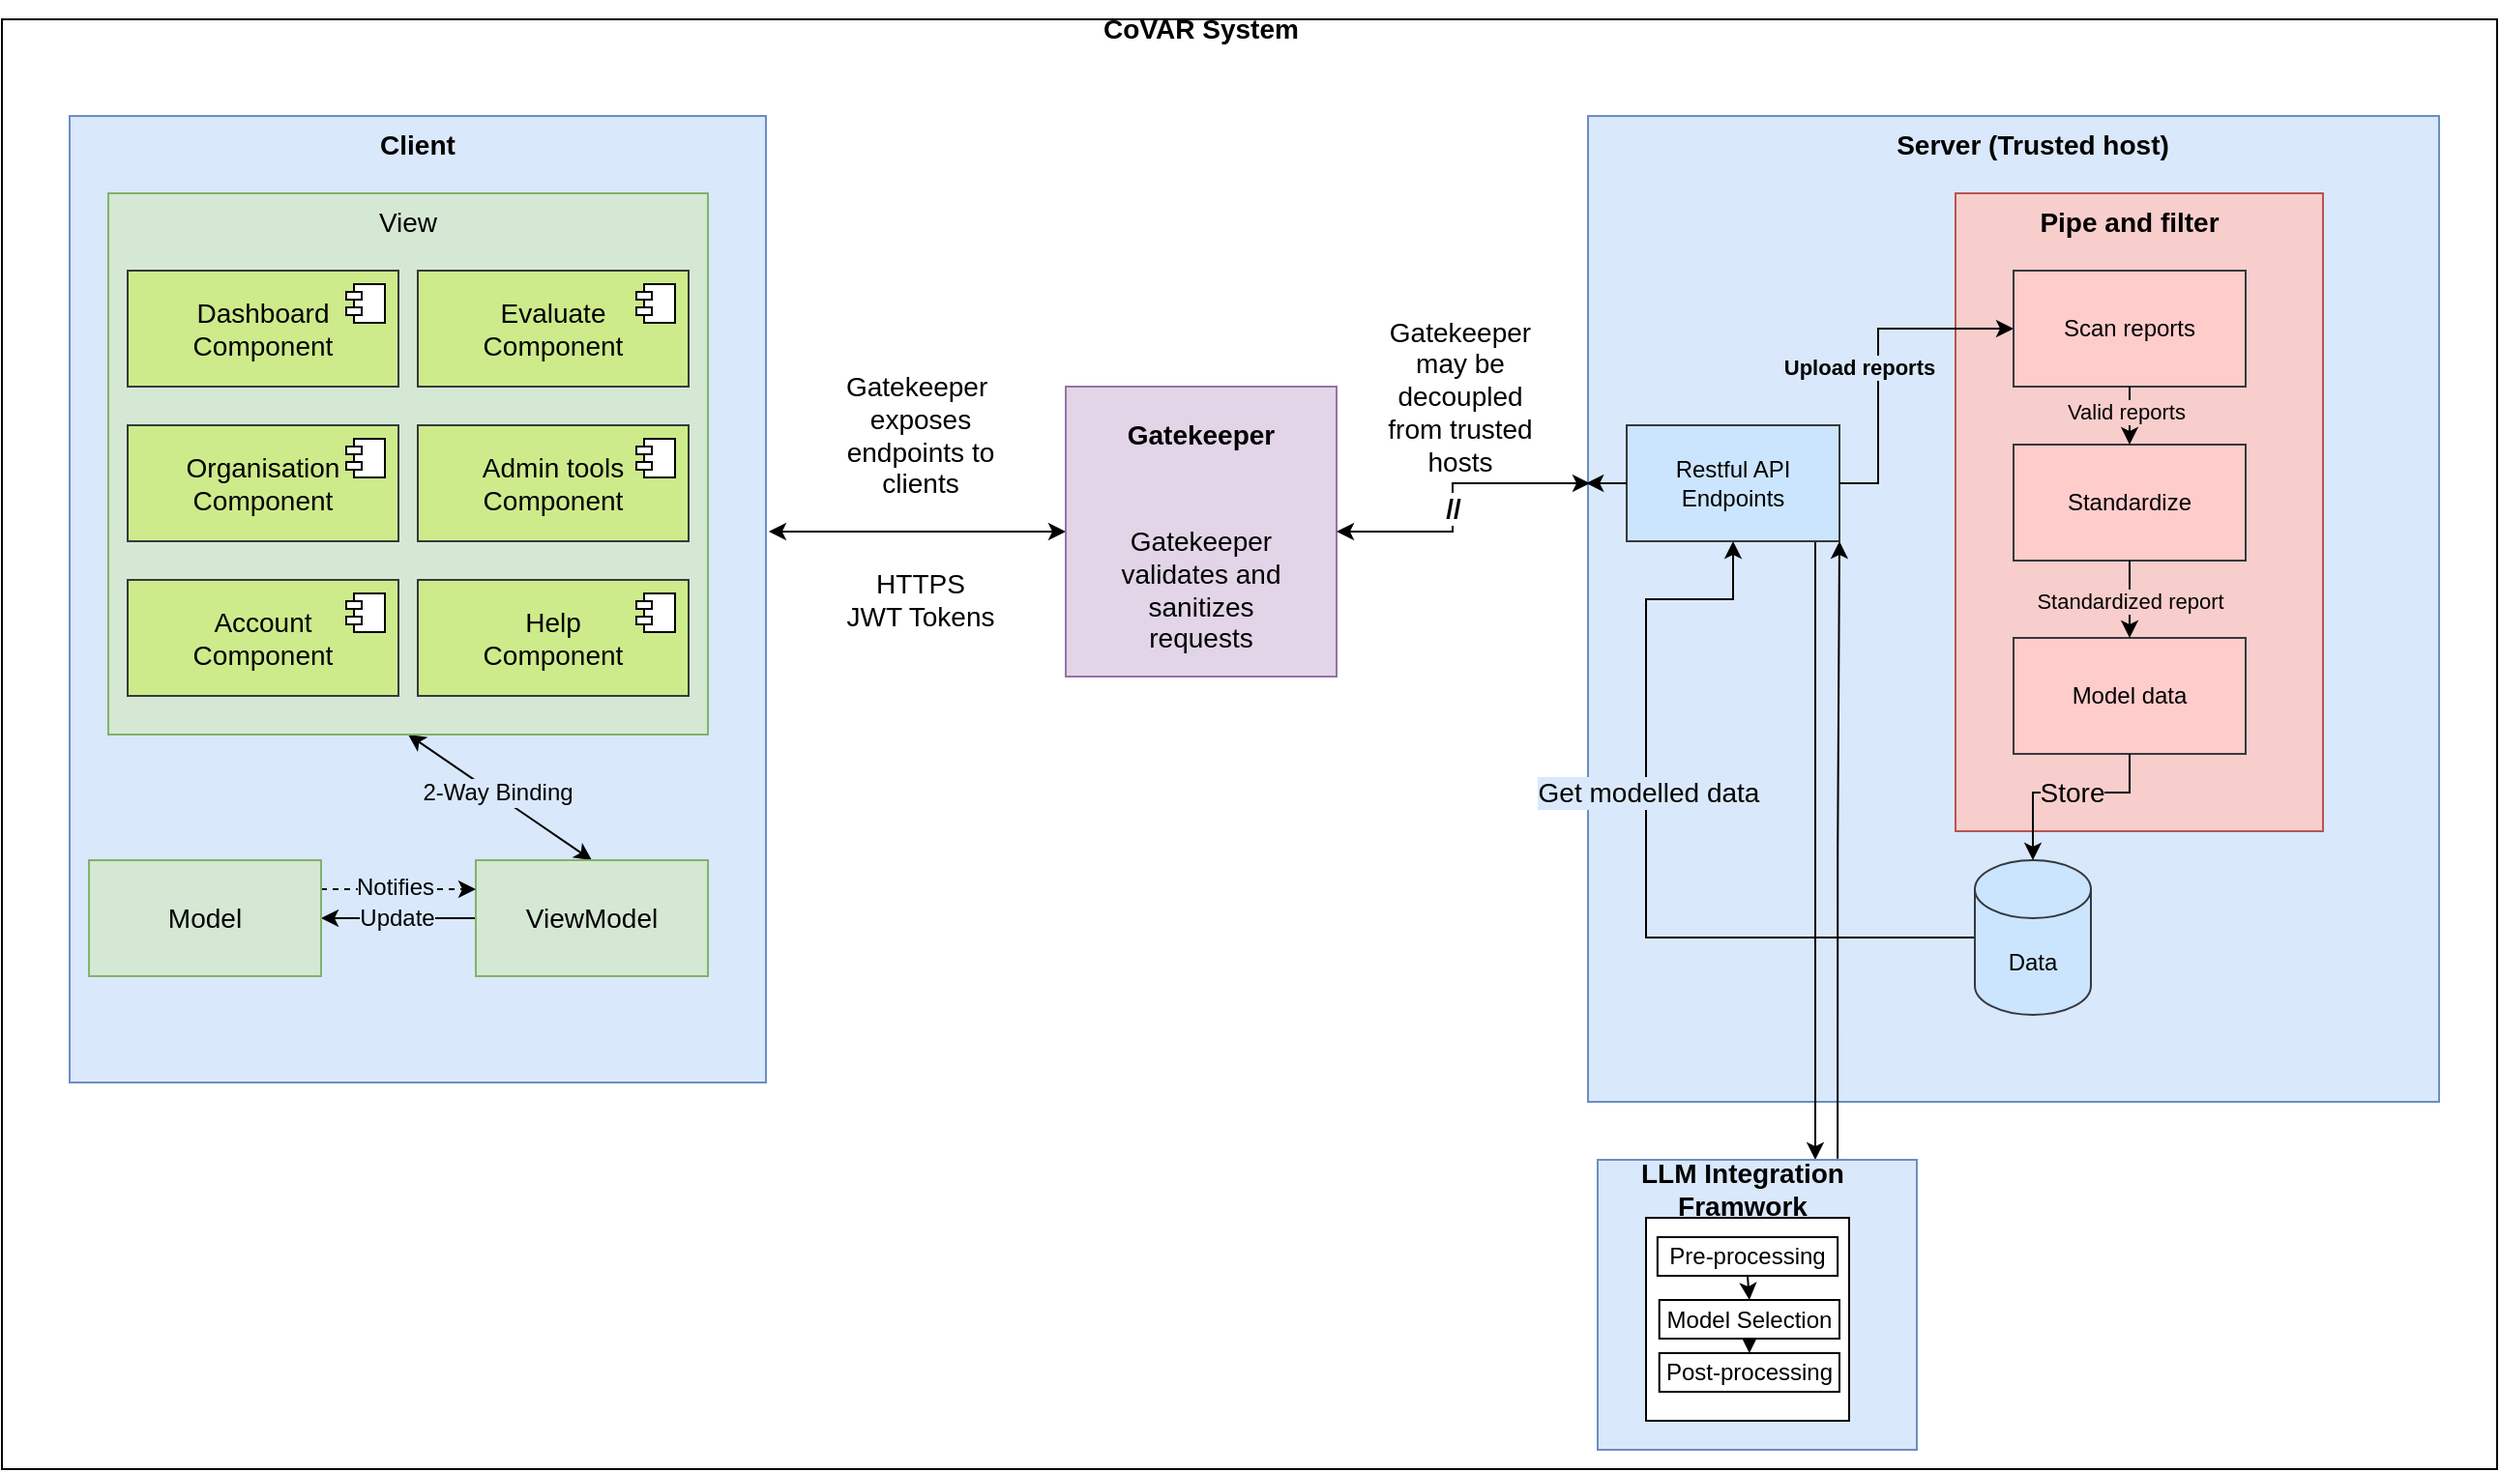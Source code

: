 <mxfile version="24.7.16">
  <diagram name="Page-1" id="JkGz3EWr7mH9SGlrHtyQ">
    <mxGraphModel dx="2138" dy="713" grid="1" gridSize="10" guides="1" tooltips="1" connect="1" arrows="1" fold="1" page="1" pageScale="1" pageWidth="827" pageHeight="1169" math="0" shadow="0">
      <root>
        <mxCell id="0" />
        <mxCell id="1" parent="0" />
        <mxCell id="hBgB5WNWqoKUX2ORy7uX-1" value="" style="rounded=0;whiteSpace=wrap;html=1;" parent="1" vertex="1">
          <mxGeometry x="-340" y="100" width="1290" height="750" as="geometry" />
        </mxCell>
        <mxCell id="hBgB5WNWqoKUX2ORy7uX-6" style="edgeStyle=orthogonalEdgeStyle;rounded=0;orthogonalLoop=1;jettySize=auto;html=1;exitX=1.004;exitY=0.43;exitDx=0;exitDy=0;entryX=0;entryY=0.5;entryDx=0;entryDy=0;startArrow=classic;startFill=1;exitPerimeter=0;" parent="1" source="hBgB5WNWqoKUX2ORy7uX-2" target="hBgB5WNWqoKUX2ORy7uX-5" edge="1">
          <mxGeometry relative="1" as="geometry" />
        </mxCell>
        <mxCell id="hBgB5WNWqoKUX2ORy7uX-2" value="" style="rounded=0;whiteSpace=wrap;html=1;fillColor=#dae8fc;strokeColor=#6c8ebf;" parent="1" vertex="1">
          <mxGeometry x="-305" y="150" width="360" height="500" as="geometry" />
        </mxCell>
        <mxCell id="hBgB5WNWqoKUX2ORy7uX-3" value="" style="rounded=0;whiteSpace=wrap;html=1;fillColor=#dae8fc;strokeColor=#6c8ebf;" parent="1" vertex="1">
          <mxGeometry x="480" y="150" width="440" height="510" as="geometry" />
        </mxCell>
        <mxCell id="hBgB5WNWqoKUX2ORy7uX-4" value="&lt;font style=&quot;font-size: 14px;&quot;&gt;&lt;b&gt;Server (Trusted host)&lt;/b&gt;&lt;/font&gt;" style="text;html=1;align=center;verticalAlign=middle;whiteSpace=wrap;rounded=0;" parent="1" vertex="1">
          <mxGeometry x="635" y="150" width="150" height="30" as="geometry" />
        </mxCell>
        <mxCell id="hBgB5WNWqoKUX2ORy7uX-5" value="" style="rounded=0;whiteSpace=wrap;html=1;fillColor=#e1d5e7;strokeColor=#9673a6;" parent="1" vertex="1">
          <mxGeometry x="210" y="290" width="140" height="150" as="geometry" />
        </mxCell>
        <mxCell id="hBgB5WNWqoKUX2ORy7uX-7" style="edgeStyle=orthogonalEdgeStyle;rounded=0;orthogonalLoop=1;jettySize=auto;html=1;exitX=1;exitY=0.5;exitDx=0;exitDy=0;startArrow=classic;startFill=1;" parent="1" source="hBgB5WNWqoKUX2ORy7uX-5" edge="1">
          <mxGeometry relative="1" as="geometry">
            <mxPoint x="481" y="340" as="targetPoint" />
            <Array as="points">
              <mxPoint x="410" y="365" />
              <mxPoint x="410" y="340" />
            </Array>
          </mxGeometry>
        </mxCell>
        <mxCell id="hBgB5WNWqoKUX2ORy7uX-11" value="&lt;font style=&quot;font-size: 14px;&quot;&gt;&lt;b&gt;//&lt;/b&gt;&lt;/font&gt;" style="edgeLabel;html=1;align=center;verticalAlign=middle;resizable=0;points=[];" parent="hBgB5WNWqoKUX2ORy7uX-7" vertex="1" connectable="0">
          <mxGeometry x="-0.069" relative="1" as="geometry">
            <mxPoint as="offset" />
          </mxGeometry>
        </mxCell>
        <mxCell id="hBgB5WNWqoKUX2ORy7uX-25" style="edgeStyle=orthogonalEdgeStyle;rounded=0;orthogonalLoop=1;jettySize=auto;html=1;exitX=0;exitY=0.5;exitDx=0;exitDy=0;exitPerimeter=0;entryX=0.5;entryY=1;entryDx=0;entryDy=0;" parent="1" source="hBgB5WNWqoKUX2ORy7uX-8" target="hBgB5WNWqoKUX2ORy7uX-12" edge="1">
          <mxGeometry relative="1" as="geometry">
            <Array as="points">
              <mxPoint x="510" y="575" />
              <mxPoint x="510" y="400" />
              <mxPoint x="555" y="400" />
            </Array>
          </mxGeometry>
        </mxCell>
        <mxCell id="hBgB5WNWqoKUX2ORy7uX-27" value="&lt;font style=&quot;font-size: 14px;&quot;&gt;Get modelled data&lt;/font&gt;" style="edgeLabel;html=1;align=center;verticalAlign=middle;resizable=0;points=[];labelBackgroundColor=#DAE8FC;" parent="hBgB5WNWqoKUX2ORy7uX-25" vertex="1" connectable="0">
          <mxGeometry x="0.17" y="-1" relative="1" as="geometry">
            <mxPoint as="offset" />
          </mxGeometry>
        </mxCell>
        <mxCell id="hBgB5WNWqoKUX2ORy7uX-8" value="Data" style="shape=cylinder3;whiteSpace=wrap;html=1;boundedLbl=1;backgroundOutline=1;size=15;fillColor=#cce5ff;strokeColor=#36393d;" parent="1" vertex="1">
          <mxGeometry x="680" y="535" width="60" height="80" as="geometry" />
        </mxCell>
        <mxCell id="hBgB5WNWqoKUX2ORy7uX-9" value="&lt;font style=&quot;font-size: 14px;&quot;&gt;Gatekeeper&amp;nbsp; exposes endpoints to clients&lt;/font&gt;" style="text;html=1;align=center;verticalAlign=middle;whiteSpace=wrap;rounded=0;" parent="1" vertex="1">
          <mxGeometry x="100" y="280" width="70" height="70" as="geometry" />
        </mxCell>
        <mxCell id="nk0LlLLgW_3of-dsKoJF-34" style="edgeStyle=orthogonalEdgeStyle;rounded=0;orthogonalLoop=1;jettySize=auto;html=1;exitX=0.75;exitY=1;exitDx=0;exitDy=0;entryX=0.75;entryY=0;entryDx=0;entryDy=0;" edge="1" parent="1" source="hBgB5WNWqoKUX2ORy7uX-12" target="nk0LlLLgW_3of-dsKoJF-3">
          <mxGeometry relative="1" as="geometry">
            <Array as="points">
              <mxPoint x="597" y="370" />
            </Array>
          </mxGeometry>
        </mxCell>
        <mxCell id="hBgB5WNWqoKUX2ORy7uX-12" value="Restful API Endpoints" style="rounded=0;whiteSpace=wrap;html=1;fillColor=#cce5ff;strokeColor=#36393d;" parent="1" vertex="1">
          <mxGeometry x="500" y="310" width="110" height="60" as="geometry" />
        </mxCell>
        <mxCell id="hBgB5WNWqoKUX2ORy7uX-21" value="&lt;font style=&quot;font-size: 14px;&quot;&gt;Gatekeeper may be decoupled from trusted hosts&lt;/font&gt;" style="text;html=1;align=center;verticalAlign=middle;whiteSpace=wrap;rounded=0;" parent="1" vertex="1">
          <mxGeometry x="374" y="260" width="80" height="70" as="geometry" />
        </mxCell>
        <mxCell id="hBgB5WNWqoKUX2ORy7uX-22" value="&lt;font style=&quot;font-size: 14px;&quot;&gt;HTTPS&lt;/font&gt;&lt;div&gt;&lt;font style=&quot;font-size: 14px;&quot;&gt;JWT Tokens&lt;/font&gt;&lt;/div&gt;" style="text;html=1;align=center;verticalAlign=middle;whiteSpace=wrap;rounded=0;" parent="1" vertex="1">
          <mxGeometry x="90" y="370" width="90" height="60" as="geometry" />
        </mxCell>
        <mxCell id="hBgB5WNWqoKUX2ORy7uX-23" value="" style="rounded=0;whiteSpace=wrap;html=1;fillColor=#F8CECC;strokeColor=#b85450;" parent="1" vertex="1">
          <mxGeometry x="670" y="190" width="190" height="330" as="geometry" />
        </mxCell>
        <mxCell id="hBgB5WNWqoKUX2ORy7uX-16" style="edgeStyle=orthogonalEdgeStyle;rounded=0;orthogonalLoop=1;jettySize=auto;html=1;exitX=1;exitY=0.5;exitDx=0;exitDy=0;entryX=0;entryY=0.5;entryDx=0;entryDy=0;startArrow=none;startFill=0;" parent="1" source="hBgB5WNWqoKUX2ORy7uX-12" target="hBgB5WNWqoKUX2ORy7uX-13" edge="1">
          <mxGeometry relative="1" as="geometry">
            <Array as="points">
              <mxPoint x="630" y="340" />
              <mxPoint x="630" y="260" />
            </Array>
          </mxGeometry>
        </mxCell>
        <mxCell id="hBgB5WNWqoKUX2ORy7uX-28" value="&lt;b&gt;Upload reports&lt;/b&gt;" style="edgeLabel;html=1;align=center;verticalAlign=middle;resizable=0;points=[];labelBackgroundColor=#DAE8FC;" parent="hBgB5WNWqoKUX2ORy7uX-16" vertex="1" connectable="0">
          <mxGeometry x="-0.176" y="-1" relative="1" as="geometry">
            <mxPoint x="-11" y="-10" as="offset" />
          </mxGeometry>
        </mxCell>
        <mxCell id="hBgB5WNWqoKUX2ORy7uX-13" value="Scan reports" style="rounded=0;whiteSpace=wrap;html=1;fillColor=#ffcccc;strokeColor=#36393d;" parent="1" vertex="1">
          <mxGeometry x="700" y="230" width="120" height="60" as="geometry" />
        </mxCell>
        <mxCell id="hBgB5WNWqoKUX2ORy7uX-14" value="Standardize" style="rounded=0;whiteSpace=wrap;html=1;fillColor=#ffcccc;strokeColor=#36393d;" parent="1" vertex="1">
          <mxGeometry x="700" y="320" width="120" height="60" as="geometry" />
        </mxCell>
        <mxCell id="hBgB5WNWqoKUX2ORy7uX-15" value="Model data" style="rounded=0;whiteSpace=wrap;html=1;fillColor=#ffcccc;strokeColor=#36393d;" parent="1" vertex="1">
          <mxGeometry x="700" y="420" width="120" height="60" as="geometry" />
        </mxCell>
        <mxCell id="hBgB5WNWqoKUX2ORy7uX-19" style="edgeStyle=orthogonalEdgeStyle;rounded=0;orthogonalLoop=1;jettySize=auto;html=1;exitX=0.5;exitY=1;exitDx=0;exitDy=0;entryX=0.5;entryY=0;entryDx=0;entryDy=0;entryPerimeter=0;" parent="1" source="hBgB5WNWqoKUX2ORy7uX-15" target="hBgB5WNWqoKUX2ORy7uX-8" edge="1">
          <mxGeometry relative="1" as="geometry">
            <Array as="points">
              <mxPoint x="760" y="500" />
              <mxPoint x="710" y="500" />
            </Array>
          </mxGeometry>
        </mxCell>
        <mxCell id="hBgB5WNWqoKUX2ORy7uX-20" value="&lt;font style=&quot;font-size: 14px;&quot;&gt;Store&lt;/font&gt;" style="edgeLabel;html=1;align=center;verticalAlign=middle;resizable=0;points=[];labelBackgroundColor=#F8CECC;" parent="hBgB5WNWqoKUX2ORy7uX-19" vertex="1" connectable="0">
          <mxGeometry x="-0.05" relative="1" as="geometry">
            <mxPoint as="offset" />
          </mxGeometry>
        </mxCell>
        <mxCell id="hBgB5WNWqoKUX2ORy7uX-17" style="edgeStyle=orthogonalEdgeStyle;rounded=0;orthogonalLoop=1;jettySize=auto;html=1;exitX=0.5;exitY=1;exitDx=0;exitDy=0;entryX=0.5;entryY=0;entryDx=0;entryDy=0;startArrow=none;startFill=0;" parent="1" source="hBgB5WNWqoKUX2ORy7uX-13" target="hBgB5WNWqoKUX2ORy7uX-14" edge="1">
          <mxGeometry relative="1" as="geometry" />
        </mxCell>
        <mxCell id="hBgB5WNWqoKUX2ORy7uX-29" value="Valid reports" style="edgeLabel;html=1;align=center;verticalAlign=middle;resizable=0;points=[];labelBackgroundColor=#F8CECC;" parent="hBgB5WNWqoKUX2ORy7uX-17" vertex="1" connectable="0">
          <mxGeometry x="-0.133" y="-2" relative="1" as="geometry">
            <mxPoint as="offset" />
          </mxGeometry>
        </mxCell>
        <mxCell id="hBgB5WNWqoKUX2ORy7uX-18" style="edgeStyle=orthogonalEdgeStyle;rounded=0;orthogonalLoop=1;jettySize=auto;html=1;exitX=0.5;exitY=1;exitDx=0;exitDy=0;entryX=0.5;entryY=0;entryDx=0;entryDy=0;" parent="1" source="hBgB5WNWqoKUX2ORy7uX-14" target="hBgB5WNWqoKUX2ORy7uX-15" edge="1">
          <mxGeometry relative="1" as="geometry" />
        </mxCell>
        <mxCell id="hBgB5WNWqoKUX2ORy7uX-30" value="Standardized report" style="edgeLabel;html=1;align=center;verticalAlign=middle;resizable=0;points=[];labelBackgroundColor=#F8CECC;" parent="hBgB5WNWqoKUX2ORy7uX-18" vertex="1" connectable="0">
          <mxGeometry x="-0.333" relative="1" as="geometry">
            <mxPoint y="7" as="offset" />
          </mxGeometry>
        </mxCell>
        <mxCell id="hBgB5WNWqoKUX2ORy7uX-24" value="&lt;font style=&quot;font-size: 14px;&quot;&gt;&lt;b&gt;Pipe and filter&lt;/b&gt;&lt;/font&gt;" style="text;html=1;align=center;verticalAlign=middle;whiteSpace=wrap;rounded=0;" parent="1" vertex="1">
          <mxGeometry x="710" y="190" width="100" height="30" as="geometry" />
        </mxCell>
        <mxCell id="hBgB5WNWqoKUX2ORy7uX-31" value="&lt;font style=&quot;font-size: 14px;&quot;&gt;&lt;b&gt;CoVAR System&lt;/b&gt;&lt;/font&gt;" style="text;html=1;align=center;verticalAlign=middle;whiteSpace=wrap;rounded=0;" parent="1" vertex="1">
          <mxGeometry x="225" y="90" width="110" height="30" as="geometry" />
        </mxCell>
        <mxCell id="hBgB5WNWqoKUX2ORy7uX-32" style="edgeStyle=orthogonalEdgeStyle;rounded=0;orthogonalLoop=1;jettySize=auto;html=1;exitX=0;exitY=0.5;exitDx=0;exitDy=0;entryX=-0.002;entryY=0.373;entryDx=0;entryDy=0;entryPerimeter=0;" parent="1" source="hBgB5WNWqoKUX2ORy7uX-12" target="hBgB5WNWqoKUX2ORy7uX-3" edge="1">
          <mxGeometry relative="1" as="geometry" />
        </mxCell>
        <mxCell id="xGEvscRxUe-hGIo14Rng-1" value="&lt;font style=&quot;font-size: 14px;&quot;&gt;Gatekeeper validates and sanitizes requests&lt;/font&gt;" style="text;html=1;align=center;verticalAlign=middle;whiteSpace=wrap;rounded=0;" parent="1" vertex="1">
          <mxGeometry x="225" y="360" width="110" height="70" as="geometry" />
        </mxCell>
        <mxCell id="xGEvscRxUe-hGIo14Rng-3" value="&lt;font style=&quot;font-size: 14px;&quot;&gt;&lt;b&gt;Client&lt;/b&gt;&lt;/font&gt;" style="text;html=1;align=center;verticalAlign=middle;whiteSpace=wrap;rounded=0;" parent="1" vertex="1">
          <mxGeometry x="-155" y="200" width="60" height="30" as="geometry" />
        </mxCell>
        <mxCell id="xGEvscRxUe-hGIo14Rng-24" style="rounded=0;orthogonalLoop=1;jettySize=auto;html=1;exitX=0.5;exitY=1;exitDx=0;exitDy=0;entryX=0.5;entryY=0;entryDx=0;entryDy=0;startArrow=classic;startFill=1;" parent="1" source="xGEvscRxUe-hGIo14Rng-20" target="xGEvscRxUe-hGIo14Rng-22" edge="1">
          <mxGeometry relative="1" as="geometry" />
        </mxCell>
        <mxCell id="xGEvscRxUe-hGIo14Rng-25" value="&lt;font style=&quot;font-size: 12px;&quot;&gt;2-Way Binding&lt;/font&gt;" style="edgeLabel;html=1;align=center;verticalAlign=middle;resizable=0;points=[];fillColor=#DAE8FC;labelBackgroundColor=#DAE8FC;" parent="xGEvscRxUe-hGIo14Rng-24" vertex="1" connectable="0">
          <mxGeometry x="-0.049" y="1" relative="1" as="geometry">
            <mxPoint as="offset" />
          </mxGeometry>
        </mxCell>
        <mxCell id="xGEvscRxUe-hGIo14Rng-20" value="" style="rounded=0;whiteSpace=wrap;html=1;fillColor=#d5e8d4;strokeColor=#82b366;" parent="1" vertex="1">
          <mxGeometry x="-285" y="190" width="310" height="280" as="geometry" />
        </mxCell>
        <mxCell id="xGEvscRxUe-hGIo14Rng-7" value="&lt;font style=&quot;font-size: 14px;&quot;&gt;Organisation&lt;/font&gt;&lt;div&gt;&lt;font style=&quot;font-size: 14px;&quot;&gt;Component&lt;/font&gt;&lt;/div&gt;" style="html=1;dropTarget=0;whiteSpace=wrap;fillColor=#cdeb8b;strokeColor=#36393d;" parent="1" vertex="1">
          <mxGeometry x="-275" y="310" width="140" height="60" as="geometry" />
        </mxCell>
        <mxCell id="xGEvscRxUe-hGIo14Rng-8" value="" style="shape=module;jettyWidth=8;jettyHeight=4;" parent="xGEvscRxUe-hGIo14Rng-7" vertex="1">
          <mxGeometry x="1" width="20" height="20" relative="1" as="geometry">
            <mxPoint x="-27" y="7" as="offset" />
          </mxGeometry>
        </mxCell>
        <mxCell id="xGEvscRxUe-hGIo14Rng-9" value="&lt;font style=&quot;font-size: 14px;&quot;&gt;Evaluate&lt;/font&gt;&lt;div&gt;&lt;font style=&quot;font-size: 14px;&quot;&gt;Component&lt;/font&gt;&lt;/div&gt;" style="html=1;dropTarget=0;whiteSpace=wrap;fillColor=#cdeb8b;strokeColor=#36393d;" parent="1" vertex="1">
          <mxGeometry x="-125" y="230" width="140" height="60" as="geometry" />
        </mxCell>
        <mxCell id="xGEvscRxUe-hGIo14Rng-10" value="" style="shape=module;jettyWidth=8;jettyHeight=4;" parent="xGEvscRxUe-hGIo14Rng-9" vertex="1">
          <mxGeometry x="1" width="20" height="20" relative="1" as="geometry">
            <mxPoint x="-27" y="7" as="offset" />
          </mxGeometry>
        </mxCell>
        <mxCell id="xGEvscRxUe-hGIo14Rng-11" value="&lt;font style=&quot;font-size: 14px;&quot;&gt;Dashboard&lt;br&gt;Component&lt;/font&gt;" style="html=1;dropTarget=0;whiteSpace=wrap;fillColor=#cdeb8b;strokeColor=#36393d;" parent="1" vertex="1">
          <mxGeometry x="-275" y="230" width="140" height="60" as="geometry" />
        </mxCell>
        <mxCell id="xGEvscRxUe-hGIo14Rng-12" value="" style="shape=module;jettyWidth=8;jettyHeight=4;" parent="xGEvscRxUe-hGIo14Rng-11" vertex="1">
          <mxGeometry x="1" width="20" height="20" relative="1" as="geometry">
            <mxPoint x="-27" y="7" as="offset" />
          </mxGeometry>
        </mxCell>
        <mxCell id="xGEvscRxUe-hGIo14Rng-13" value="&lt;font style=&quot;font-size: 14px;&quot;&gt;Admin tools&lt;br&gt;Component&lt;/font&gt;" style="html=1;dropTarget=0;whiteSpace=wrap;fillColor=#cdeb8b;strokeColor=#36393d;" parent="1" vertex="1">
          <mxGeometry x="-125" y="310" width="140" height="60" as="geometry" />
        </mxCell>
        <mxCell id="xGEvscRxUe-hGIo14Rng-14" value="" style="shape=module;jettyWidth=8;jettyHeight=4;" parent="xGEvscRxUe-hGIo14Rng-13" vertex="1">
          <mxGeometry x="1" width="20" height="20" relative="1" as="geometry">
            <mxPoint x="-27" y="7" as="offset" />
          </mxGeometry>
        </mxCell>
        <mxCell id="xGEvscRxUe-hGIo14Rng-15" value="&lt;span style=&quot;font-size: 14px;&quot;&gt;Help&lt;br&gt;Component&lt;/span&gt;" style="html=1;dropTarget=0;whiteSpace=wrap;fillColor=#cdeb8b;strokeColor=#36393d;" parent="1" vertex="1">
          <mxGeometry x="-125" y="390" width="140" height="60" as="geometry" />
        </mxCell>
        <mxCell id="xGEvscRxUe-hGIo14Rng-16" value="" style="shape=module;jettyWidth=8;jettyHeight=4;" parent="xGEvscRxUe-hGIo14Rng-15" vertex="1">
          <mxGeometry x="1" width="20" height="20" relative="1" as="geometry">
            <mxPoint x="-27" y="7" as="offset" />
          </mxGeometry>
        </mxCell>
        <mxCell id="xGEvscRxUe-hGIo14Rng-17" value="&lt;span style=&quot;font-size: 14px;&quot;&gt;Account&lt;br&gt;Component&lt;/span&gt;" style="html=1;dropTarget=0;whiteSpace=wrap;fillColor=#cdeb8b;strokeColor=#36393d;" parent="1" vertex="1">
          <mxGeometry x="-275" y="390" width="140" height="60" as="geometry" />
        </mxCell>
        <mxCell id="xGEvscRxUe-hGIo14Rng-18" value="" style="shape=module;jettyWidth=8;jettyHeight=4;" parent="xGEvscRxUe-hGIo14Rng-17" vertex="1">
          <mxGeometry x="1" width="20" height="20" relative="1" as="geometry">
            <mxPoint x="-27" y="7" as="offset" />
          </mxGeometry>
        </mxCell>
        <mxCell id="xGEvscRxUe-hGIo14Rng-21" value="&lt;font style=&quot;font-size: 14px;&quot;&gt;&lt;span style=&quot;font-weight: normal;&quot;&gt;View&lt;/span&gt;&lt;/font&gt;" style="text;html=1;align=center;verticalAlign=middle;whiteSpace=wrap;rounded=0;fontStyle=1" parent="1" vertex="1">
          <mxGeometry x="-160" y="190" width="60" height="30" as="geometry" />
        </mxCell>
        <mxCell id="xGEvscRxUe-hGIo14Rng-26" style="edgeStyle=orthogonalEdgeStyle;rounded=0;orthogonalLoop=1;jettySize=auto;html=1;exitX=0;exitY=0.5;exitDx=0;exitDy=0;entryX=1;entryY=0.5;entryDx=0;entryDy=0;" parent="1" source="xGEvscRxUe-hGIo14Rng-22" target="xGEvscRxUe-hGIo14Rng-23" edge="1">
          <mxGeometry relative="1" as="geometry" />
        </mxCell>
        <mxCell id="xGEvscRxUe-hGIo14Rng-27" value="&lt;font style=&quot;font-size: 12px;&quot;&gt;Update&lt;/font&gt;" style="edgeLabel;html=1;align=center;verticalAlign=middle;resizable=0;points=[];labelBackgroundColor=#DAE8FC;" parent="xGEvscRxUe-hGIo14Rng-26" vertex="1" connectable="0">
          <mxGeometry x="0.107" y="-1" relative="1" as="geometry">
            <mxPoint x="3" y="1" as="offset" />
          </mxGeometry>
        </mxCell>
        <mxCell id="xGEvscRxUe-hGIo14Rng-22" value="&lt;font style=&quot;font-size: 14px;&quot;&gt;ViewModel&lt;/font&gt;" style="rounded=0;whiteSpace=wrap;html=1;fillColor=#d5e8d4;strokeColor=#82b366;" parent="1" vertex="1">
          <mxGeometry x="-95" y="535" width="120" height="60" as="geometry" />
        </mxCell>
        <mxCell id="xGEvscRxUe-hGIo14Rng-28" style="edgeStyle=orthogonalEdgeStyle;rounded=0;orthogonalLoop=1;jettySize=auto;html=1;exitX=1;exitY=0.25;exitDx=0;exitDy=0;entryX=0;entryY=0.25;entryDx=0;entryDy=0;dashed=1;" parent="1" source="xGEvscRxUe-hGIo14Rng-23" target="xGEvscRxUe-hGIo14Rng-22" edge="1">
          <mxGeometry relative="1" as="geometry" />
        </mxCell>
        <mxCell id="xGEvscRxUe-hGIo14Rng-29" value="&lt;font style=&quot;font-size: 12px;&quot;&gt;Notifies&lt;/font&gt;" style="edgeLabel;html=1;align=center;verticalAlign=middle;resizable=0;points=[];labelBackgroundColor=#DAE8FC;" parent="xGEvscRxUe-hGIo14Rng-28" vertex="1" connectable="0">
          <mxGeometry x="-0.055" y="1" relative="1" as="geometry">
            <mxPoint as="offset" />
          </mxGeometry>
        </mxCell>
        <mxCell id="xGEvscRxUe-hGIo14Rng-23" value="&lt;font style=&quot;font-size: 14px;&quot;&gt;Model&lt;/font&gt;" style="rounded=0;whiteSpace=wrap;html=1;fillColor=#d5e8d4;strokeColor=#82b366;" parent="1" vertex="1">
          <mxGeometry x="-295" y="535" width="120" height="60" as="geometry" />
        </mxCell>
        <mxCell id="xGEvscRxUe-hGIo14Rng-30" value="&lt;font style=&quot;font-size: 14px;&quot;&gt;&lt;b&gt;Client&lt;/b&gt;&lt;/font&gt;" style="text;html=1;align=center;verticalAlign=middle;whiteSpace=wrap;rounded=0;" parent="1" vertex="1">
          <mxGeometry x="-155" y="150" width="60" height="30" as="geometry" />
        </mxCell>
        <mxCell id="xGEvscRxUe-hGIo14Rng-31" value="&lt;font style=&quot;font-size: 14px;&quot;&gt;&lt;b&gt;Gatekeeper&lt;/b&gt;&lt;/font&gt;" style="text;html=1;align=center;verticalAlign=middle;whiteSpace=wrap;rounded=0;" parent="1" vertex="1">
          <mxGeometry x="250" y="300" width="60" height="30" as="geometry" />
        </mxCell>
        <mxCell id="nk0LlLLgW_3of-dsKoJF-2" value="" style="rounded=0;whiteSpace=wrap;html=1;fillColor=#dae8fc;strokeColor=#6c8ebf;" vertex="1" parent="1">
          <mxGeometry x="485" y="690" width="165" height="150" as="geometry" />
        </mxCell>
        <mxCell id="nk0LlLLgW_3of-dsKoJF-33" style="edgeStyle=orthogonalEdgeStyle;rounded=0;orthogonalLoop=1;jettySize=auto;html=1;exitX=0.827;exitY=-0.022;exitDx=0;exitDy=0;entryX=1;entryY=1;entryDx=0;entryDy=0;exitPerimeter=0;" edge="1" parent="1" source="nk0LlLLgW_3of-dsKoJF-3" target="hBgB5WNWqoKUX2ORy7uX-12">
          <mxGeometry relative="1" as="geometry">
            <Array as="points" />
          </mxGeometry>
        </mxCell>
        <mxCell id="nk0LlLLgW_3of-dsKoJF-3" value="&lt;span style=&quot;font-size: 14px;&quot;&gt;&lt;b&gt;LLM Integration Framwork&lt;/b&gt;&lt;/span&gt;" style="text;html=1;align=center;verticalAlign=middle;whiteSpace=wrap;rounded=0;" vertex="1" parent="1">
          <mxGeometry x="485" y="690" width="150" height="30" as="geometry" />
        </mxCell>
        <mxCell id="nk0LlLLgW_3of-dsKoJF-9" value="" style="whiteSpace=wrap;html=1;aspect=fixed;align=left;" vertex="1" parent="1">
          <mxGeometry x="510" y="720" width="105" height="105" as="geometry" />
        </mxCell>
        <mxCell id="nk0LlLLgW_3of-dsKoJF-15" value="Post-processing" style="rounded=0;whiteSpace=wrap;html=1;" vertex="1" parent="1">
          <mxGeometry x="516.87" y="790" width="93.13" height="20" as="geometry" />
        </mxCell>
        <mxCell id="nk0LlLLgW_3of-dsKoJF-19" style="edgeStyle=orthogonalEdgeStyle;rounded=0;orthogonalLoop=1;jettySize=auto;html=1;exitX=0.5;exitY=1;exitDx=0;exitDy=0;entryX=0.5;entryY=0;entryDx=0;entryDy=0;" edge="1" parent="1" source="nk0LlLLgW_3of-dsKoJF-17" target="nk0LlLLgW_3of-dsKoJF-18">
          <mxGeometry relative="1" as="geometry" />
        </mxCell>
        <mxCell id="nk0LlLLgW_3of-dsKoJF-17" value="Pre-processing" style="rounded=0;whiteSpace=wrap;html=1;" vertex="1" parent="1">
          <mxGeometry x="515.93" y="730" width="93.13" height="20" as="geometry" />
        </mxCell>
        <mxCell id="nk0LlLLgW_3of-dsKoJF-20" style="edgeStyle=orthogonalEdgeStyle;rounded=0;orthogonalLoop=1;jettySize=auto;html=1;exitX=0.5;exitY=1;exitDx=0;exitDy=0;entryX=0.5;entryY=0;entryDx=0;entryDy=0;" edge="1" parent="1" source="nk0LlLLgW_3of-dsKoJF-18" target="nk0LlLLgW_3of-dsKoJF-15">
          <mxGeometry relative="1" as="geometry" />
        </mxCell>
        <mxCell id="nk0LlLLgW_3of-dsKoJF-18" value="Model Selection" style="rounded=0;whiteSpace=wrap;html=1;" vertex="1" parent="1">
          <mxGeometry x="516.87" y="762.5" width="93.13" height="20" as="geometry" />
        </mxCell>
      </root>
    </mxGraphModel>
  </diagram>
</mxfile>
